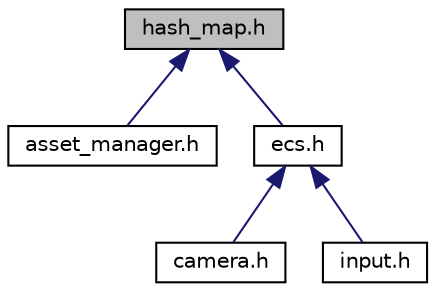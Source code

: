 digraph "hash_map.h"
{
 // LATEX_PDF_SIZE
  edge [fontname="Helvetica",fontsize="10",labelfontname="Helvetica",labelfontsize="10"];
  node [fontname="Helvetica",fontsize="10",shape=record];
  Node1 [label="hash_map.h",height=0.2,width=0.4,color="black", fillcolor="grey75", style="filled", fontcolor="black",tooltip=" "];
  Node1 -> Node2 [dir="back",color="midnightblue",fontsize="10",style="solid"];
  Node2 [label="asset_manager.h",height=0.2,width=0.4,color="black", fillcolor="white", style="filled",URL="$asset__manager_8h.html",tooltip=" "];
  Node1 -> Node3 [dir="back",color="midnightblue",fontsize="10",style="solid"];
  Node3 [label="ecs.h",height=0.2,width=0.4,color="black", fillcolor="white", style="filled",URL="$ecs_8h.html",tooltip=" "];
  Node3 -> Node4 [dir="back",color="midnightblue",fontsize="10",style="solid"];
  Node4 [label="camera.h",height=0.2,width=0.4,color="black", fillcolor="white", style="filled",URL="$camera_8h.html",tooltip=" "];
  Node3 -> Node5 [dir="back",color="midnightblue",fontsize="10",style="solid"];
  Node5 [label="input.h",height=0.2,width=0.4,color="black", fillcolor="white", style="filled",URL="$input_8h.html",tooltip=" "];
}
